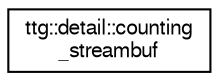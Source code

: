 digraph "Graphical Class Hierarchy"
{
 // LATEX_PDF_SIZE
  edge [fontname="FreeSans",fontsize="10",labelfontname="FreeSans",labelfontsize="10"];
  node [fontname="FreeSans",fontsize="10",shape=record];
  rankdir="LR";
  Node0 [label="ttg::detail::counting\l_streambuf",height=0.2,width=0.4,color="black", fillcolor="white", style="filled",URL="$classttg_1_1detail_1_1counting__streambuf.html",tooltip="streambuf that counts bytes"];
}
